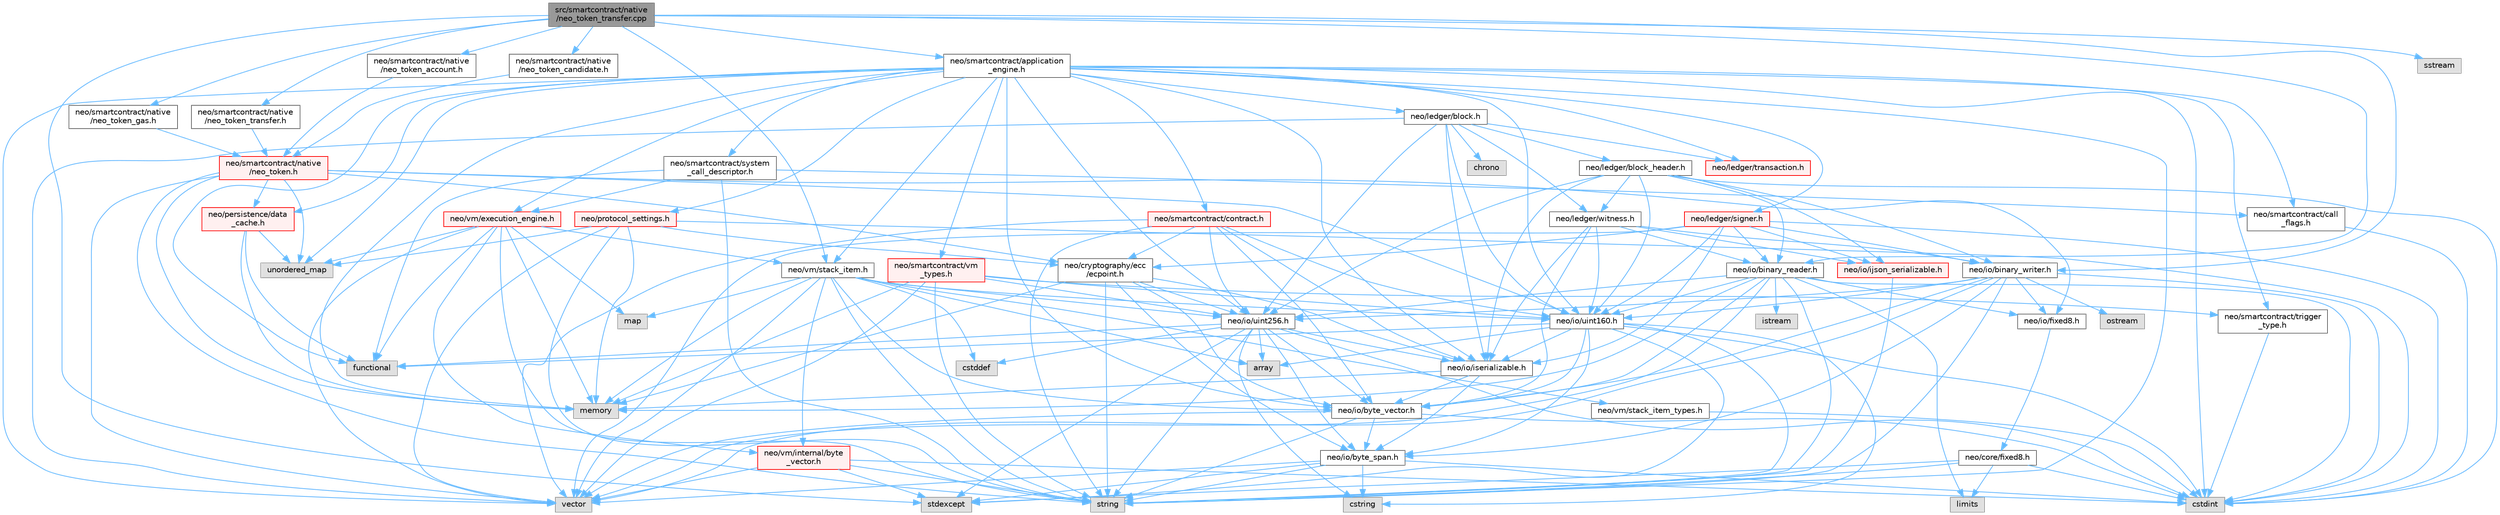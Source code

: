 digraph "src/smartcontract/native/neo_token_transfer.cpp"
{
 // LATEX_PDF_SIZE
  bgcolor="transparent";
  edge [fontname=Helvetica,fontsize=10,labelfontname=Helvetica,labelfontsize=10];
  node [fontname=Helvetica,fontsize=10,shape=box,height=0.2,width=0.4];
  Node1 [id="Node000001",label="src/smartcontract/native\l/neo_token_transfer.cpp",height=0.2,width=0.4,color="gray40", fillcolor="grey60", style="filled", fontcolor="black",tooltip=" "];
  Node1 -> Node2 [id="edge1_Node000001_Node000002",color="steelblue1",style="solid",tooltip=" "];
  Node2 [id="Node000002",label="neo/io/binary_reader.h",height=0.2,width=0.4,color="grey40", fillcolor="white", style="filled",URL="$binary__reader_8h.html",tooltip=" "];
  Node2 -> Node3 [id="edge2_Node000002_Node000003",color="steelblue1",style="solid",tooltip=" "];
  Node3 [id="Node000003",label="neo/io/byte_vector.h",height=0.2,width=0.4,color="grey40", fillcolor="white", style="filled",URL="$io_2byte__vector_8h.html",tooltip=" "];
  Node3 -> Node4 [id="edge3_Node000003_Node000004",color="steelblue1",style="solid",tooltip=" "];
  Node4 [id="Node000004",label="neo/io/byte_span.h",height=0.2,width=0.4,color="grey40", fillcolor="white", style="filled",URL="$io_2byte__span_8h.html",tooltip=" "];
  Node4 -> Node5 [id="edge4_Node000004_Node000005",color="steelblue1",style="solid",tooltip=" "];
  Node5 [id="Node000005",label="cstdint",height=0.2,width=0.4,color="grey60", fillcolor="#E0E0E0", style="filled",tooltip=" "];
  Node4 -> Node6 [id="edge5_Node000004_Node000006",color="steelblue1",style="solid",tooltip=" "];
  Node6 [id="Node000006",label="cstring",height=0.2,width=0.4,color="grey60", fillcolor="#E0E0E0", style="filled",tooltip=" "];
  Node4 -> Node7 [id="edge6_Node000004_Node000007",color="steelblue1",style="solid",tooltip=" "];
  Node7 [id="Node000007",label="stdexcept",height=0.2,width=0.4,color="grey60", fillcolor="#E0E0E0", style="filled",tooltip=" "];
  Node4 -> Node8 [id="edge7_Node000004_Node000008",color="steelblue1",style="solid",tooltip=" "];
  Node8 [id="Node000008",label="string",height=0.2,width=0.4,color="grey60", fillcolor="#E0E0E0", style="filled",tooltip=" "];
  Node4 -> Node9 [id="edge8_Node000004_Node000009",color="steelblue1",style="solid",tooltip=" "];
  Node9 [id="Node000009",label="vector",height=0.2,width=0.4,color="grey60", fillcolor="#E0E0E0", style="filled",tooltip=" "];
  Node3 -> Node5 [id="edge9_Node000003_Node000005",color="steelblue1",style="solid",tooltip=" "];
  Node3 -> Node8 [id="edge10_Node000003_Node000008",color="steelblue1",style="solid",tooltip=" "];
  Node3 -> Node9 [id="edge11_Node000003_Node000009",color="steelblue1",style="solid",tooltip=" "];
  Node2 -> Node10 [id="edge12_Node000002_Node000010",color="steelblue1",style="solid",tooltip=" "];
  Node10 [id="Node000010",label="neo/io/fixed8.h",height=0.2,width=0.4,color="grey40", fillcolor="white", style="filled",URL="$io_2fixed8_8h.html",tooltip=" "];
  Node10 -> Node11 [id="edge13_Node000010_Node000011",color="steelblue1",style="solid",tooltip=" "];
  Node11 [id="Node000011",label="neo/core/fixed8.h",height=0.2,width=0.4,color="grey40", fillcolor="white", style="filled",URL="$core_2fixed8_8h.html",tooltip=" "];
  Node11 -> Node5 [id="edge14_Node000011_Node000005",color="steelblue1",style="solid",tooltip=" "];
  Node11 -> Node12 [id="edge15_Node000011_Node000012",color="steelblue1",style="solid",tooltip=" "];
  Node12 [id="Node000012",label="limits",height=0.2,width=0.4,color="grey60", fillcolor="#E0E0E0", style="filled",tooltip=" "];
  Node11 -> Node7 [id="edge16_Node000011_Node000007",color="steelblue1",style="solid",tooltip=" "];
  Node11 -> Node8 [id="edge17_Node000011_Node000008",color="steelblue1",style="solid",tooltip=" "];
  Node2 -> Node13 [id="edge18_Node000002_Node000013",color="steelblue1",style="solid",tooltip=" "];
  Node13 [id="Node000013",label="neo/io/uint160.h",height=0.2,width=0.4,color="grey40", fillcolor="white", style="filled",URL="$uint160_8h.html",tooltip=" "];
  Node13 -> Node4 [id="edge19_Node000013_Node000004",color="steelblue1",style="solid",tooltip=" "];
  Node13 -> Node3 [id="edge20_Node000013_Node000003",color="steelblue1",style="solid",tooltip=" "];
  Node13 -> Node14 [id="edge21_Node000013_Node000014",color="steelblue1",style="solid",tooltip=" "];
  Node14 [id="Node000014",label="neo/io/iserializable.h",height=0.2,width=0.4,color="grey40", fillcolor="white", style="filled",URL="$iserializable_8h.html",tooltip=" "];
  Node14 -> Node4 [id="edge22_Node000014_Node000004",color="steelblue1",style="solid",tooltip=" "];
  Node14 -> Node3 [id="edge23_Node000014_Node000003",color="steelblue1",style="solid",tooltip=" "];
  Node14 -> Node15 [id="edge24_Node000014_Node000015",color="steelblue1",style="solid",tooltip=" "];
  Node15 [id="Node000015",label="memory",height=0.2,width=0.4,color="grey60", fillcolor="#E0E0E0", style="filled",tooltip=" "];
  Node13 -> Node16 [id="edge25_Node000013_Node000016",color="steelblue1",style="solid",tooltip=" "];
  Node16 [id="Node000016",label="array",height=0.2,width=0.4,color="grey60", fillcolor="#E0E0E0", style="filled",tooltip=" "];
  Node13 -> Node5 [id="edge26_Node000013_Node000005",color="steelblue1",style="solid",tooltip=" "];
  Node13 -> Node6 [id="edge27_Node000013_Node000006",color="steelblue1",style="solid",tooltip=" "];
  Node13 -> Node17 [id="edge28_Node000013_Node000017",color="steelblue1",style="solid",tooltip=" "];
  Node17 [id="Node000017",label="functional",height=0.2,width=0.4,color="grey60", fillcolor="#E0E0E0", style="filled",tooltip=" "];
  Node13 -> Node7 [id="edge29_Node000013_Node000007",color="steelblue1",style="solid",tooltip=" "];
  Node13 -> Node8 [id="edge30_Node000013_Node000008",color="steelblue1",style="solid",tooltip=" "];
  Node2 -> Node18 [id="edge31_Node000002_Node000018",color="steelblue1",style="solid",tooltip=" "];
  Node18 [id="Node000018",label="neo/io/uint256.h",height=0.2,width=0.4,color="grey40", fillcolor="white", style="filled",URL="$uint256_8h.html",tooltip=" "];
  Node18 -> Node4 [id="edge32_Node000018_Node000004",color="steelblue1",style="solid",tooltip=" "];
  Node18 -> Node3 [id="edge33_Node000018_Node000003",color="steelblue1",style="solid",tooltip=" "];
  Node18 -> Node14 [id="edge34_Node000018_Node000014",color="steelblue1",style="solid",tooltip=" "];
  Node18 -> Node16 [id="edge35_Node000018_Node000016",color="steelblue1",style="solid",tooltip=" "];
  Node18 -> Node19 [id="edge36_Node000018_Node000019",color="steelblue1",style="solid",tooltip=" "];
  Node19 [id="Node000019",label="cstddef",height=0.2,width=0.4,color="grey60", fillcolor="#E0E0E0", style="filled",tooltip=" "];
  Node18 -> Node5 [id="edge37_Node000018_Node000005",color="steelblue1",style="solid",tooltip=" "];
  Node18 -> Node6 [id="edge38_Node000018_Node000006",color="steelblue1",style="solid",tooltip=" "];
  Node18 -> Node17 [id="edge39_Node000018_Node000017",color="steelblue1",style="solid",tooltip=" "];
  Node18 -> Node7 [id="edge40_Node000018_Node000007",color="steelblue1",style="solid",tooltip=" "];
  Node18 -> Node8 [id="edge41_Node000018_Node000008",color="steelblue1",style="solid",tooltip=" "];
  Node2 -> Node5 [id="edge42_Node000002_Node000005",color="steelblue1",style="solid",tooltip=" "];
  Node2 -> Node20 [id="edge43_Node000002_Node000020",color="steelblue1",style="solid",tooltip=" "];
  Node20 [id="Node000020",label="istream",height=0.2,width=0.4,color="grey60", fillcolor="#E0E0E0", style="filled",tooltip=" "];
  Node2 -> Node12 [id="edge44_Node000002_Node000012",color="steelblue1",style="solid",tooltip=" "];
  Node2 -> Node15 [id="edge45_Node000002_Node000015",color="steelblue1",style="solid",tooltip=" "];
  Node2 -> Node8 [id="edge46_Node000002_Node000008",color="steelblue1",style="solid",tooltip=" "];
  Node2 -> Node9 [id="edge47_Node000002_Node000009",color="steelblue1",style="solid",tooltip=" "];
  Node1 -> Node21 [id="edge48_Node000001_Node000021",color="steelblue1",style="solid",tooltip=" "];
  Node21 [id="Node000021",label="neo/io/binary_writer.h",height=0.2,width=0.4,color="grey40", fillcolor="white", style="filled",URL="$binary__writer_8h.html",tooltip=" "];
  Node21 -> Node4 [id="edge49_Node000021_Node000004",color="steelblue1",style="solid",tooltip=" "];
  Node21 -> Node3 [id="edge50_Node000021_Node000003",color="steelblue1",style="solid",tooltip=" "];
  Node21 -> Node10 [id="edge51_Node000021_Node000010",color="steelblue1",style="solid",tooltip=" "];
  Node21 -> Node13 [id="edge52_Node000021_Node000013",color="steelblue1",style="solid",tooltip=" "];
  Node21 -> Node18 [id="edge53_Node000021_Node000018",color="steelblue1",style="solid",tooltip=" "];
  Node21 -> Node5 [id="edge54_Node000021_Node000005",color="steelblue1",style="solid",tooltip=" "];
  Node21 -> Node22 [id="edge55_Node000021_Node000022",color="steelblue1",style="solid",tooltip=" "];
  Node22 [id="Node000022",label="ostream",height=0.2,width=0.4,color="grey60", fillcolor="#E0E0E0", style="filled",tooltip=" "];
  Node21 -> Node8 [id="edge56_Node000021_Node000008",color="steelblue1",style="solid",tooltip=" "];
  Node21 -> Node9 [id="edge57_Node000021_Node000009",color="steelblue1",style="solid",tooltip=" "];
  Node1 -> Node23 [id="edge58_Node000001_Node000023",color="steelblue1",style="solid",tooltip=" "];
  Node23 [id="Node000023",label="neo/smartcontract/application\l_engine.h",height=0.2,width=0.4,color="grey40", fillcolor="white", style="filled",URL="$application__engine_8h.html",tooltip=" "];
  Node23 -> Node3 [id="edge59_Node000023_Node000003",color="steelblue1",style="solid",tooltip=" "];
  Node23 -> Node14 [id="edge60_Node000023_Node000014",color="steelblue1",style="solid",tooltip=" "];
  Node23 -> Node13 [id="edge61_Node000023_Node000013",color="steelblue1",style="solid",tooltip=" "];
  Node23 -> Node18 [id="edge62_Node000023_Node000018",color="steelblue1",style="solid",tooltip=" "];
  Node23 -> Node24 [id="edge63_Node000023_Node000024",color="steelblue1",style="solid",tooltip=" "];
  Node24 [id="Node000024",label="neo/ledger/block.h",height=0.2,width=0.4,color="grey40", fillcolor="white", style="filled",URL="$ledger_2block_8h.html",tooltip=" "];
  Node24 -> Node14 [id="edge64_Node000024_Node000014",color="steelblue1",style="solid",tooltip=" "];
  Node24 -> Node13 [id="edge65_Node000024_Node000013",color="steelblue1",style="solid",tooltip=" "];
  Node24 -> Node18 [id="edge66_Node000024_Node000018",color="steelblue1",style="solid",tooltip=" "];
  Node24 -> Node25 [id="edge67_Node000024_Node000025",color="steelblue1",style="solid",tooltip=" "];
  Node25 [id="Node000025",label="neo/ledger/block_header.h",height=0.2,width=0.4,color="grey40", fillcolor="white", style="filled",URL="$block__header_8h.html",tooltip=" "];
  Node25 -> Node2 [id="edge68_Node000025_Node000002",color="steelblue1",style="solid",tooltip=" "];
  Node25 -> Node21 [id="edge69_Node000025_Node000021",color="steelblue1",style="solid",tooltip=" "];
  Node25 -> Node26 [id="edge70_Node000025_Node000026",color="steelblue1",style="solid",tooltip=" "];
  Node26 [id="Node000026",label="neo/io/ijson_serializable.h",height=0.2,width=0.4,color="red", fillcolor="#FFF0F0", style="filled",URL="$ijson__serializable_8h.html",tooltip=" "];
  Node26 -> Node8 [id="edge71_Node000026_Node000008",color="steelblue1",style="solid",tooltip=" "];
  Node25 -> Node14 [id="edge72_Node000025_Node000014",color="steelblue1",style="solid",tooltip=" "];
  Node25 -> Node13 [id="edge73_Node000025_Node000013",color="steelblue1",style="solid",tooltip=" "];
  Node25 -> Node18 [id="edge74_Node000025_Node000018",color="steelblue1",style="solid",tooltip=" "];
  Node25 -> Node50 [id="edge75_Node000025_Node000050",color="steelblue1",style="solid",tooltip=" "];
  Node50 [id="Node000050",label="neo/ledger/witness.h",height=0.2,width=0.4,color="grey40", fillcolor="white", style="filled",URL="$ledger_2witness_8h.html",tooltip=" "];
  Node50 -> Node2 [id="edge76_Node000050_Node000002",color="steelblue1",style="solid",tooltip=" "];
  Node50 -> Node21 [id="edge77_Node000050_Node000021",color="steelblue1",style="solid",tooltip=" "];
  Node50 -> Node3 [id="edge78_Node000050_Node000003",color="steelblue1",style="solid",tooltip=" "];
  Node50 -> Node26 [id="edge79_Node000050_Node000026",color="steelblue1",style="solid",tooltip=" "];
  Node50 -> Node14 [id="edge80_Node000050_Node000014",color="steelblue1",style="solid",tooltip=" "];
  Node50 -> Node13 [id="edge81_Node000050_Node000013",color="steelblue1",style="solid",tooltip=" "];
  Node25 -> Node5 [id="edge82_Node000025_Node000005",color="steelblue1",style="solid",tooltip=" "];
  Node24 -> Node51 [id="edge83_Node000024_Node000051",color="steelblue1",style="solid",tooltip=" "];
  Node51 [id="Node000051",label="neo/ledger/transaction.h",height=0.2,width=0.4,color="red", fillcolor="#FFF0F0", style="filled",URL="$ledger_2transaction_8h.html",tooltip=" "];
  Node24 -> Node50 [id="edge84_Node000024_Node000050",color="steelblue1",style="solid",tooltip=" "];
  Node24 -> Node66 [id="edge85_Node000024_Node000066",color="steelblue1",style="solid",tooltip=" "];
  Node66 [id="Node000066",label="chrono",height=0.2,width=0.4,color="grey60", fillcolor="#E0E0E0", style="filled",tooltip=" "];
  Node24 -> Node9 [id="edge86_Node000024_Node000009",color="steelblue1",style="solid",tooltip=" "];
  Node23 -> Node55 [id="edge87_Node000023_Node000055",color="steelblue1",style="solid",tooltip=" "];
  Node55 [id="Node000055",label="neo/ledger/signer.h",height=0.2,width=0.4,color="red", fillcolor="#FFF0F0", style="filled",URL="$signer_8h.html",tooltip=" "];
  Node55 -> Node56 [id="edge88_Node000055_Node000056",color="steelblue1",style="solid",tooltip=" "];
  Node56 [id="Node000056",label="neo/cryptography/ecc\l/ecpoint.h",height=0.2,width=0.4,color="grey40", fillcolor="white", style="filled",URL="$ecpoint_8h.html",tooltip=" "];
  Node56 -> Node4 [id="edge89_Node000056_Node000004",color="steelblue1",style="solid",tooltip=" "];
  Node56 -> Node3 [id="edge90_Node000056_Node000003",color="steelblue1",style="solid",tooltip=" "];
  Node56 -> Node14 [id="edge91_Node000056_Node000014",color="steelblue1",style="solid",tooltip=" "];
  Node56 -> Node18 [id="edge92_Node000056_Node000018",color="steelblue1",style="solid",tooltip=" "];
  Node56 -> Node15 [id="edge93_Node000056_Node000015",color="steelblue1",style="solid",tooltip=" "];
  Node56 -> Node8 [id="edge94_Node000056_Node000008",color="steelblue1",style="solid",tooltip=" "];
  Node55 -> Node2 [id="edge95_Node000055_Node000002",color="steelblue1",style="solid",tooltip=" "];
  Node55 -> Node21 [id="edge96_Node000055_Node000021",color="steelblue1",style="solid",tooltip=" "];
  Node55 -> Node26 [id="edge97_Node000055_Node000026",color="steelblue1",style="solid",tooltip=" "];
  Node55 -> Node14 [id="edge98_Node000055_Node000014",color="steelblue1",style="solid",tooltip=" "];
  Node55 -> Node13 [id="edge99_Node000055_Node000013",color="steelblue1",style="solid",tooltip=" "];
  Node55 -> Node5 [id="edge100_Node000055_Node000005",color="steelblue1",style="solid",tooltip=" "];
  Node55 -> Node9 [id="edge101_Node000055_Node000009",color="steelblue1",style="solid",tooltip=" "];
  Node23 -> Node51 [id="edge102_Node000023_Node000051",color="steelblue1",style="solid",tooltip=" "];
  Node23 -> Node67 [id="edge103_Node000023_Node000067",color="steelblue1",style="solid",tooltip=" "];
  Node67 [id="Node000067",label="neo/persistence/data\l_cache.h",height=0.2,width=0.4,color="red", fillcolor="#FFF0F0", style="filled",URL="$data__cache_8h.html",tooltip=" "];
  Node67 -> Node17 [id="edge104_Node000067_Node000017",color="steelblue1",style="solid",tooltip=" "];
  Node67 -> Node15 [id="edge105_Node000067_Node000015",color="steelblue1",style="solid",tooltip=" "];
  Node67 -> Node37 [id="edge106_Node000067_Node000037",color="steelblue1",style="solid",tooltip=" "];
  Node37 [id="Node000037",label="unordered_map",height=0.2,width=0.4,color="grey60", fillcolor="#E0E0E0", style="filled",tooltip=" "];
  Node23 -> Node79 [id="edge107_Node000023_Node000079",color="steelblue1",style="solid",tooltip=" "];
  Node79 [id="Node000079",label="neo/protocol_settings.h",height=0.2,width=0.4,color="red", fillcolor="#FFF0F0", style="filled",URL="$protocol__settings_8h.html",tooltip=" "];
  Node79 -> Node56 [id="edge108_Node000079_Node000056",color="steelblue1",style="solid",tooltip=" "];
  Node79 -> Node5 [id="edge109_Node000079_Node000005",color="steelblue1",style="solid",tooltip=" "];
  Node79 -> Node15 [id="edge110_Node000079_Node000015",color="steelblue1",style="solid",tooltip=" "];
  Node79 -> Node8 [id="edge111_Node000079_Node000008",color="steelblue1",style="solid",tooltip=" "];
  Node79 -> Node37 [id="edge112_Node000079_Node000037",color="steelblue1",style="solid",tooltip=" "];
  Node79 -> Node9 [id="edge113_Node000079_Node000009",color="steelblue1",style="solid",tooltip=" "];
  Node23 -> Node81 [id="edge114_Node000023_Node000081",color="steelblue1",style="solid",tooltip=" "];
  Node81 [id="Node000081",label="neo/smartcontract/call\l_flags.h",height=0.2,width=0.4,color="grey40", fillcolor="white", style="filled",URL="$call__flags_8h.html",tooltip=" "];
  Node81 -> Node5 [id="edge115_Node000081_Node000005",color="steelblue1",style="solid",tooltip=" "];
  Node23 -> Node82 [id="edge116_Node000023_Node000082",color="steelblue1",style="solid",tooltip=" "];
  Node82 [id="Node000082",label="neo/smartcontract/contract.h",height=0.2,width=0.4,color="red", fillcolor="#FFF0F0", style="filled",URL="$contract_8h.html",tooltip=" "];
  Node82 -> Node56 [id="edge117_Node000082_Node000056",color="steelblue1",style="solid",tooltip=" "];
  Node82 -> Node3 [id="edge118_Node000082_Node000003",color="steelblue1",style="solid",tooltip=" "];
  Node82 -> Node14 [id="edge119_Node000082_Node000014",color="steelblue1",style="solid",tooltip=" "];
  Node82 -> Node13 [id="edge120_Node000082_Node000013",color="steelblue1",style="solid",tooltip=" "];
  Node82 -> Node18 [id="edge121_Node000082_Node000018",color="steelblue1",style="solid",tooltip=" "];
  Node82 -> Node8 [id="edge122_Node000082_Node000008",color="steelblue1",style="solid",tooltip=" "];
  Node82 -> Node9 [id="edge123_Node000082_Node000009",color="steelblue1",style="solid",tooltip=" "];
  Node23 -> Node83 [id="edge124_Node000023_Node000083",color="steelblue1",style="solid",tooltip=" "];
  Node83 [id="Node000083",label="neo/smartcontract/system\l_call_descriptor.h",height=0.2,width=0.4,color="grey40", fillcolor="white", style="filled",URL="$system__call__descriptor_8h.html",tooltip=" "];
  Node83 -> Node81 [id="edge125_Node000083_Node000081",color="steelblue1",style="solid",tooltip=" "];
  Node83 -> Node84 [id="edge126_Node000083_Node000084",color="steelblue1",style="solid",tooltip=" "];
  Node84 [id="Node000084",label="neo/vm/execution_engine.h",height=0.2,width=0.4,color="red", fillcolor="#FFF0F0", style="filled",URL="$execution__engine_8h.html",tooltip=" "];
  Node84 -> Node71 [id="edge127_Node000084_Node000071",color="steelblue1",style="solid",tooltip=" "];
  Node71 [id="Node000071",label="neo/vm/internal/byte\l_vector.h",height=0.2,width=0.4,color="red", fillcolor="#FFF0F0", style="filled",URL="$vm_2internal_2byte__vector_8h.html",tooltip=" "];
  Node71 -> Node5 [id="edge128_Node000071_Node000005",color="steelblue1",style="solid",tooltip=" "];
  Node71 -> Node7 [id="edge129_Node000071_Node000007",color="steelblue1",style="solid",tooltip=" "];
  Node71 -> Node8 [id="edge130_Node000071_Node000008",color="steelblue1",style="solid",tooltip=" "];
  Node71 -> Node9 [id="edge131_Node000071_Node000009",color="steelblue1",style="solid",tooltip=" "];
  Node84 -> Node70 [id="edge132_Node000084_Node000070",color="steelblue1",style="solid",tooltip=" "];
  Node70 [id="Node000070",label="neo/vm/stack_item.h",height=0.2,width=0.4,color="grey40", fillcolor="white", style="filled",URL="$stack__item_8h.html",tooltip=" "];
  Node70 -> Node3 [id="edge133_Node000070_Node000003",color="steelblue1",style="solid",tooltip=" "];
  Node70 -> Node13 [id="edge134_Node000070_Node000013",color="steelblue1",style="solid",tooltip=" "];
  Node70 -> Node18 [id="edge135_Node000070_Node000018",color="steelblue1",style="solid",tooltip=" "];
  Node70 -> Node71 [id="edge136_Node000070_Node000071",color="steelblue1",style="solid",tooltip=" "];
  Node70 -> Node73 [id="edge137_Node000070_Node000073",color="steelblue1",style="solid",tooltip=" "];
  Node73 [id="Node000073",label="neo/vm/stack_item_types.h",height=0.2,width=0.4,color="grey40", fillcolor="white", style="filled",URL="$stack__item__types_8h.html",tooltip=" "];
  Node73 -> Node5 [id="edge138_Node000073_Node000005",color="steelblue1",style="solid",tooltip=" "];
  Node70 -> Node16 [id="edge139_Node000070_Node000016",color="steelblue1",style="solid",tooltip=" "];
  Node70 -> Node19 [id="edge140_Node000070_Node000019",color="steelblue1",style="solid",tooltip=" "];
  Node70 -> Node34 [id="edge141_Node000070_Node000034",color="steelblue1",style="solid",tooltip=" "];
  Node34 [id="Node000034",label="map",height=0.2,width=0.4,color="grey60", fillcolor="#E0E0E0", style="filled",tooltip=" "];
  Node70 -> Node15 [id="edge142_Node000070_Node000015",color="steelblue1",style="solid",tooltip=" "];
  Node70 -> Node8 [id="edge143_Node000070_Node000008",color="steelblue1",style="solid",tooltip=" "];
  Node70 -> Node9 [id="edge144_Node000070_Node000009",color="steelblue1",style="solid",tooltip=" "];
  Node84 -> Node17 [id="edge145_Node000084_Node000017",color="steelblue1",style="solid",tooltip=" "];
  Node84 -> Node34 [id="edge146_Node000084_Node000034",color="steelblue1",style="solid",tooltip=" "];
  Node84 -> Node15 [id="edge147_Node000084_Node000015",color="steelblue1",style="solid",tooltip=" "];
  Node84 -> Node8 [id="edge148_Node000084_Node000008",color="steelblue1",style="solid",tooltip=" "];
  Node84 -> Node37 [id="edge149_Node000084_Node000037",color="steelblue1",style="solid",tooltip=" "];
  Node84 -> Node9 [id="edge150_Node000084_Node000009",color="steelblue1",style="solid",tooltip=" "];
  Node83 -> Node17 [id="edge151_Node000083_Node000017",color="steelblue1",style="solid",tooltip=" "];
  Node83 -> Node8 [id="edge152_Node000083_Node000008",color="steelblue1",style="solid",tooltip=" "];
  Node23 -> Node98 [id="edge153_Node000023_Node000098",color="steelblue1",style="solid",tooltip=" "];
  Node98 [id="Node000098",label="neo/smartcontract/trigger\l_type.h",height=0.2,width=0.4,color="grey40", fillcolor="white", style="filled",URL="$trigger__type_8h.html",tooltip=" "];
  Node98 -> Node5 [id="edge154_Node000098_Node000005",color="steelblue1",style="solid",tooltip=" "];
  Node23 -> Node99 [id="edge155_Node000023_Node000099",color="steelblue1",style="solid",tooltip=" "];
  Node99 [id="Node000099",label="neo/smartcontract/vm\l_types.h",height=0.2,width=0.4,color="red", fillcolor="#FFF0F0", style="filled",URL="$vm__types_8h.html",tooltip=" "];
  Node99 -> Node13 [id="edge156_Node000099_Node000013",color="steelblue1",style="solid",tooltip=" "];
  Node99 -> Node18 [id="edge157_Node000099_Node000018",color="steelblue1",style="solid",tooltip=" "];
  Node99 -> Node98 [id="edge158_Node000099_Node000098",color="steelblue1",style="solid",tooltip=" "];
  Node99 -> Node15 [id="edge159_Node000099_Node000015",color="steelblue1",style="solid",tooltip=" "];
  Node99 -> Node8 [id="edge160_Node000099_Node000008",color="steelblue1",style="solid",tooltip=" "];
  Node99 -> Node9 [id="edge161_Node000099_Node000009",color="steelblue1",style="solid",tooltip=" "];
  Node23 -> Node84 [id="edge162_Node000023_Node000084",color="steelblue1",style="solid",tooltip=" "];
  Node23 -> Node70 [id="edge163_Node000023_Node000070",color="steelblue1",style="solid",tooltip=" "];
  Node23 -> Node5 [id="edge164_Node000023_Node000005",color="steelblue1",style="solid",tooltip=" "];
  Node23 -> Node17 [id="edge165_Node000023_Node000017",color="steelblue1",style="solid",tooltip=" "];
  Node23 -> Node15 [id="edge166_Node000023_Node000015",color="steelblue1",style="solid",tooltip=" "];
  Node23 -> Node8 [id="edge167_Node000023_Node000008",color="steelblue1",style="solid",tooltip=" "];
  Node23 -> Node37 [id="edge168_Node000023_Node000037",color="steelblue1",style="solid",tooltip=" "];
  Node23 -> Node9 [id="edge169_Node000023_Node000009",color="steelblue1",style="solid",tooltip=" "];
  Node1 -> Node100 [id="edge170_Node000001_Node000100",color="steelblue1",style="solid",tooltip=" "];
  Node100 [id="Node000100",label="neo/smartcontract/native\l/neo_token_account.h",height=0.2,width=0.4,color="grey40", fillcolor="white", style="filled",URL="$neo__token__account_8h.html",tooltip=" "];
  Node100 -> Node101 [id="edge171_Node000100_Node000101",color="steelblue1",style="solid",tooltip=" "];
  Node101 [id="Node000101",label="neo/smartcontract/native\l/neo_token.h",height=0.2,width=0.4,color="red", fillcolor="#FFF0F0", style="filled",URL="$neo__token_8h.html",tooltip=" "];
  Node101 -> Node56 [id="edge172_Node000101_Node000056",color="steelblue1",style="solid",tooltip=" "];
  Node101 -> Node10 [id="edge173_Node000101_Node000010",color="steelblue1",style="solid",tooltip=" "];
  Node101 -> Node13 [id="edge174_Node000101_Node000013",color="steelblue1",style="solid",tooltip=" "];
  Node101 -> Node67 [id="edge175_Node000101_Node000067",color="steelblue1",style="solid",tooltip=" "];
  Node101 -> Node15 [id="edge176_Node000101_Node000015",color="steelblue1",style="solid",tooltip=" "];
  Node101 -> Node8 [id="edge177_Node000101_Node000008",color="steelblue1",style="solid",tooltip=" "];
  Node101 -> Node37 [id="edge178_Node000101_Node000037",color="steelblue1",style="solid",tooltip=" "];
  Node101 -> Node9 [id="edge179_Node000101_Node000009",color="steelblue1",style="solid",tooltip=" "];
  Node1 -> Node103 [id="edge180_Node000001_Node000103",color="steelblue1",style="solid",tooltip=" "];
  Node103 [id="Node000103",label="neo/smartcontract/native\l/neo_token_candidate.h",height=0.2,width=0.4,color="grey40", fillcolor="white", style="filled",URL="$neo__token__candidate_8h.html",tooltip=" "];
  Node103 -> Node101 [id="edge181_Node000103_Node000101",color="steelblue1",style="solid",tooltip=" "];
  Node1 -> Node104 [id="edge182_Node000001_Node000104",color="steelblue1",style="solid",tooltip=" "];
  Node104 [id="Node000104",label="neo/smartcontract/native\l/neo_token_gas.h",height=0.2,width=0.4,color="grey40", fillcolor="white", style="filled",URL="$neo__token__gas_8h.html",tooltip=" "];
  Node104 -> Node101 [id="edge183_Node000104_Node000101",color="steelblue1",style="solid",tooltip=" "];
  Node1 -> Node105 [id="edge184_Node000001_Node000105",color="steelblue1",style="solid",tooltip=" "];
  Node105 [id="Node000105",label="neo/smartcontract/native\l/neo_token_transfer.h",height=0.2,width=0.4,color="grey40", fillcolor="white", style="filled",URL="$neo__token__transfer_8h.html",tooltip=" "];
  Node105 -> Node101 [id="edge185_Node000105_Node000101",color="steelblue1",style="solid",tooltip=" "];
  Node1 -> Node70 [id="edge186_Node000001_Node000070",color="steelblue1",style="solid",tooltip=" "];
  Node1 -> Node74 [id="edge187_Node000001_Node000074",color="steelblue1",style="solid",tooltip=" "];
  Node74 [id="Node000074",label="sstream",height=0.2,width=0.4,color="grey60", fillcolor="#E0E0E0", style="filled",tooltip=" "];
  Node1 -> Node7 [id="edge188_Node000001_Node000007",color="steelblue1",style="solid",tooltip=" "];
}

